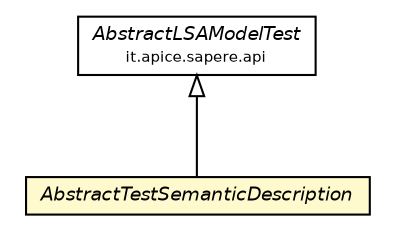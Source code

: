 #!/usr/local/bin/dot
#
# Class diagram 
# Generated by UmlGraph version 4.4 (http://www.spinellis.gr/sw/umlgraph)
#

digraph G {
	edge [fontname="Helvetica",fontsize=10,labelfontname="Helvetica",labelfontsize=10];
	node [fontname="Helvetica",fontsize=10,shape=plaintext];
	// it.apice.sapere.api.AbstractLSAModelTest
	c27604 [label=<<table border="0" cellborder="1" cellspacing="0" cellpadding="2" port="p" href="../AbstractLSAModelTest.html">
		<tr><td><table border="0" cellspacing="0" cellpadding="1">
			<tr><td><font face="Helvetica-Oblique"> AbstractLSAModelTest </font></td></tr>
			<tr><td><font point-size="7.0"> it.apice.sapere.api </font></td></tr>
		</table></td></tr>
		</table>>, fontname="Helvetica", fontcolor="black", fontsize=9.0];
	// it.apice.sapere.api.lsas.AbstractTestSemanticDescription
	c27650 [label=<<table border="0" cellborder="1" cellspacing="0" cellpadding="2" port="p" bgcolor="lemonChiffon" href="./AbstractTestSemanticDescription.html">
		<tr><td><table border="0" cellspacing="0" cellpadding="1">
			<tr><td><font face="Helvetica-Oblique"> AbstractTestSemanticDescription </font></td></tr>
		</table></td></tr>
		</table>>, fontname="Helvetica", fontcolor="black", fontsize=9.0];
	//it.apice.sapere.api.lsas.AbstractTestSemanticDescription extends it.apice.sapere.api.AbstractLSAModelTest
	c27604:p -> c27650:p [dir=back,arrowtail=empty];
}

